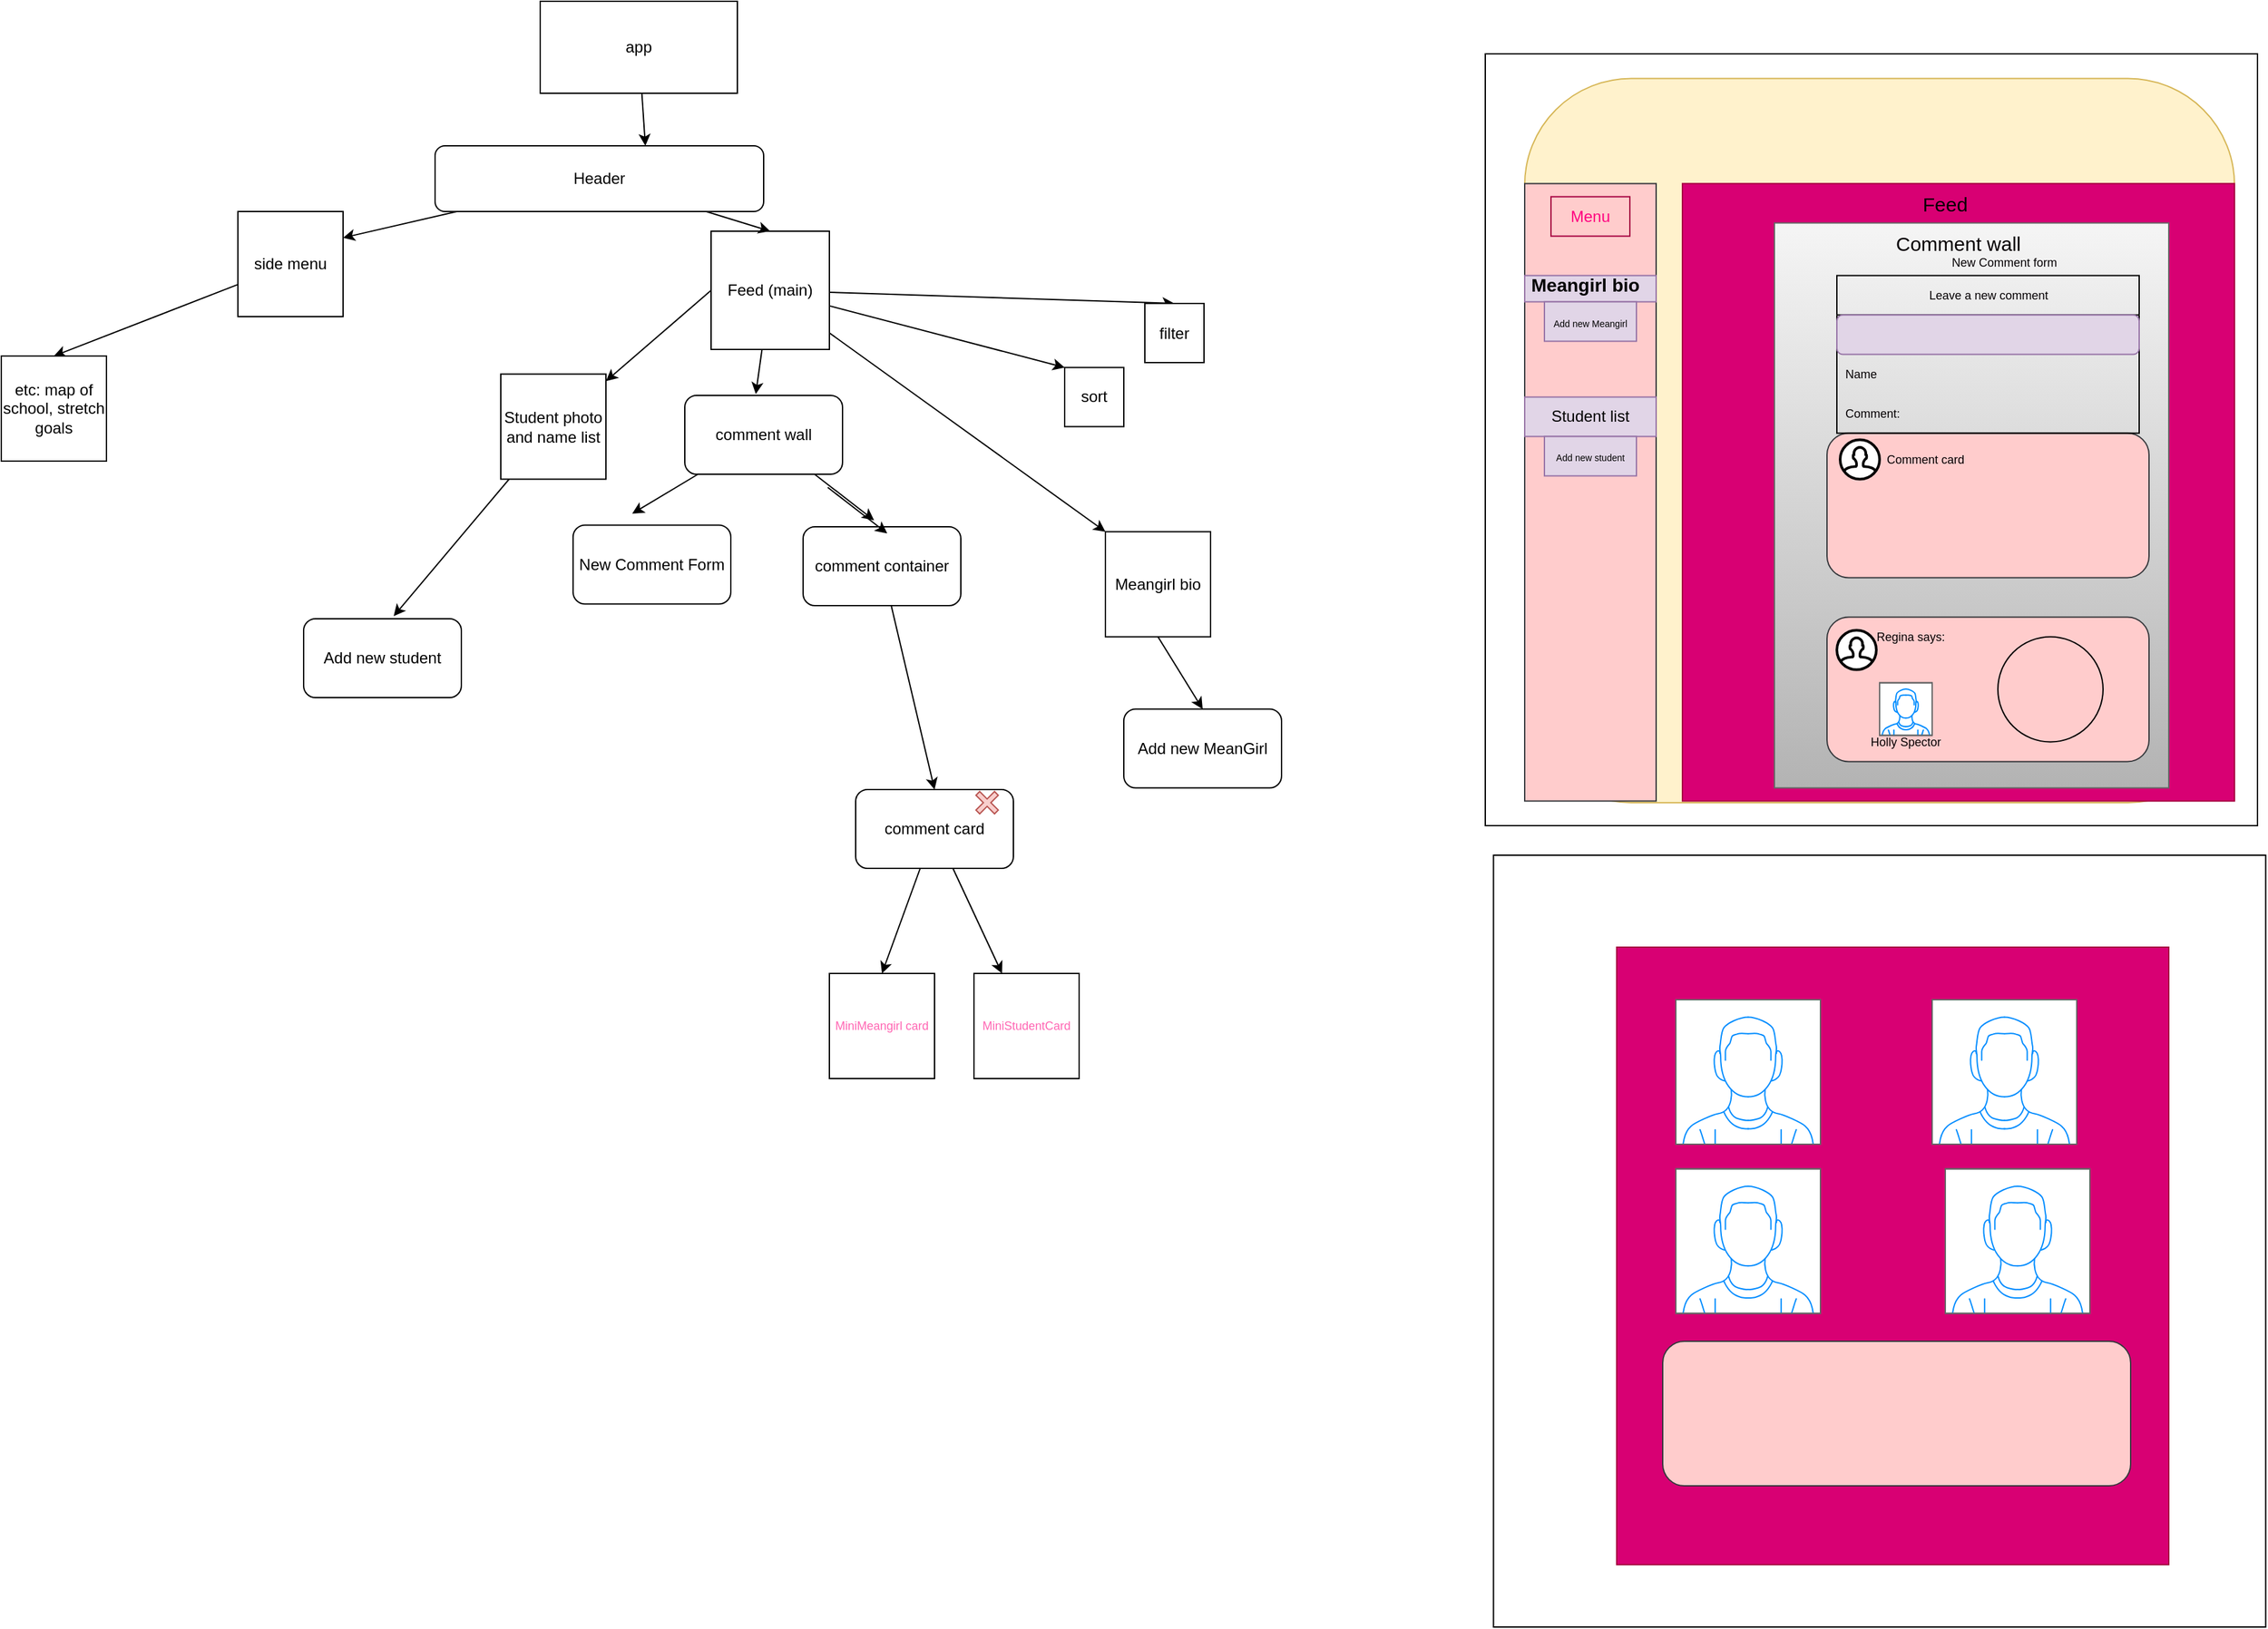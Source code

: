 <mxfile>
    <diagram id="7IIlLhhgRSBiYzWWR_qT" name="Page-1">
        <mxGraphModel dx="1485" dy="1476" grid="1" gridSize="10" guides="1" tooltips="1" connect="1" arrows="1" fold="1" page="1" pageScale="1" pageWidth="850" pageHeight="1100" math="0" shadow="0">
            <root>
                <mxCell id="0"/>
                <mxCell id="1" parent="0"/>
                <mxCell id="28" value="" style="whiteSpace=wrap;html=1;aspect=fixed;" parent="1" vertex="1">
                    <mxGeometry x="1059" width="587.5" height="587.5" as="geometry"/>
                </mxCell>
                <mxCell id="29" value="&lt;font color=&quot;#cc0066&quot;&gt;header&lt;/font&gt;" style="rounded=1;whiteSpace=wrap;html=1;fillColor=#fff2cc;strokeColor=#d6b656;" parent="1" vertex="1">
                    <mxGeometry x="1089" y="18.75" width="540" height="551.25" as="geometry"/>
                </mxCell>
                <mxCell id="40" value="" style="rounded=0;whiteSpace=wrap;html=1;fontSize=7;fillColor=#d80073;fontColor=#ffffff;strokeColor=#A50040;" parent="1" vertex="1">
                    <mxGeometry x="1209" y="98.75" width="420" height="470" as="geometry"/>
                </mxCell>
                <mxCell id="50" value="" style="rounded=0;whiteSpace=wrap;html=1;fontSize=15;fillColor=#f5f5f5;gradientColor=#b3b3b3;strokeColor=#666666;" parent="1" vertex="1">
                    <mxGeometry x="1279" y="128.75" width="300" height="430" as="geometry"/>
                </mxCell>
                <mxCell id="8" style="edgeStyle=none;html=1;" parent="1" source="2" edge="1">
                    <mxGeometry relative="1" as="geometry">
                        <mxPoint x="420" y="70" as="targetPoint"/>
                    </mxGeometry>
                </mxCell>
                <mxCell id="2" value="app" style="whiteSpace=wrap;html=1;" parent="1" vertex="1">
                    <mxGeometry x="340" y="-40" width="150" height="70" as="geometry"/>
                </mxCell>
                <mxCell id="63" style="edgeStyle=none;html=1;entryX=0.571;entryY=-0.033;entryDx=0;entryDy=0;entryPerimeter=0;fontSize=9;fontColor=#050003;" parent="1" source="3" target="62" edge="1">
                    <mxGeometry relative="1" as="geometry"/>
                </mxCell>
                <mxCell id="3" value="Student photo and name list" style="whiteSpace=wrap;html=1;aspect=fixed;" parent="1" vertex="1">
                    <mxGeometry x="310" y="243.75" width="80" height="80" as="geometry"/>
                </mxCell>
                <mxCell id="20" style="edgeStyle=none;html=1;entryX=0.45;entryY=-0.017;entryDx=0;entryDy=0;entryPerimeter=0;" parent="1" source="4" target="15" edge="1">
                    <mxGeometry relative="1" as="geometry"/>
                </mxCell>
                <mxCell id="83" style="edgeStyle=none;html=1;fontSize=9;fontColor=#FF66B3;entryX=0;entryY=0;entryDx=0;entryDy=0;" parent="1" source="4" target="81" edge="1">
                    <mxGeometry relative="1" as="geometry">
                        <mxPoint x="620" y="250" as="targetPoint"/>
                    </mxGeometry>
                </mxCell>
                <mxCell id="84" style="edgeStyle=none;html=1;entryX=0.5;entryY=0;entryDx=0;entryDy=0;fontSize=9;fontColor=#FF66B3;" parent="1" source="4" target="82" edge="1">
                    <mxGeometry relative="1" as="geometry"/>
                </mxCell>
                <mxCell id="92" style="edgeStyle=none;html=1;entryX=0;entryY=0;entryDx=0;entryDy=0;fontSize=9;fontColor=#FF66B3;" parent="1" source="4" target="6" edge="1">
                    <mxGeometry relative="1" as="geometry"/>
                </mxCell>
                <mxCell id="4" value="Feed (main)" style="whiteSpace=wrap;html=1;aspect=fixed;" parent="1" vertex="1">
                    <mxGeometry x="470" y="135" width="90" height="90" as="geometry"/>
                </mxCell>
                <mxCell id="24" value="" style="edgeStyle=none;html=1;exitX=0;exitY=0.5;exitDx=0;exitDy=0;" parent="1" source="4" target="3" edge="1">
                    <mxGeometry relative="1" as="geometry"/>
                </mxCell>
                <mxCell id="25" style="edgeStyle=none;html=1;entryX=0.5;entryY=0;entryDx=0;entryDy=0;" parent="1" source="5" target="23" edge="1">
                    <mxGeometry relative="1" as="geometry"/>
                </mxCell>
                <mxCell id="5" value="side menu" style="whiteSpace=wrap;html=1;aspect=fixed;" parent="1" vertex="1">
                    <mxGeometry x="110" y="120" width="80" height="80" as="geometry"/>
                </mxCell>
                <mxCell id="6" value="Meangirl bio" style="whiteSpace=wrap;html=1;aspect=fixed;" parent="1" vertex="1">
                    <mxGeometry x="770" y="363.75" width="80" height="80" as="geometry"/>
                </mxCell>
                <mxCell id="22" style="edgeStyle=none;html=1;entryX=0.5;entryY=0;entryDx=0;entryDy=0;" parent="1" source="14" target="16" edge="1">
                    <mxGeometry relative="1" as="geometry"/>
                </mxCell>
                <mxCell id="14" value="comment container" style="rounded=1;whiteSpace=wrap;html=1;" parent="1" vertex="1">
                    <mxGeometry x="540" y="360" width="120" height="60" as="geometry"/>
                </mxCell>
                <mxCell id="21" style="edgeStyle=none;html=1;entryX=0.45;entryY=-0.083;entryDx=0;entryDy=0;entryPerimeter=0;" parent="1" source="15" target="14" edge="1">
                    <mxGeometry relative="1" as="geometry"/>
                </mxCell>
                <mxCell id="60" style="edgeStyle=none;html=1;fontSize=9;fontColor=#050003;" parent="1" source="15" edge="1">
                    <mxGeometry relative="1" as="geometry">
                        <mxPoint x="410" y="350" as="targetPoint"/>
                    </mxGeometry>
                </mxCell>
                <mxCell id="15" value="comment wall" style="rounded=1;whiteSpace=wrap;html=1;" parent="1" vertex="1">
                    <mxGeometry x="450" y="260" width="120" height="60" as="geometry"/>
                </mxCell>
                <mxCell id="78" style="edgeStyle=none;html=1;entryX=0.5;entryY=0;entryDx=0;entryDy=0;fontSize=9;fontColor=#FF66B3;" parent="1" source="16" target="76" edge="1">
                    <mxGeometry relative="1" as="geometry"/>
                </mxCell>
                <mxCell id="79" style="edgeStyle=none;html=1;fontSize=9;fontColor=#FF66B3;" parent="1" source="16" target="77" edge="1">
                    <mxGeometry relative="1" as="geometry"/>
                </mxCell>
                <mxCell id="16" value="comment card" style="rounded=1;whiteSpace=wrap;html=1;" parent="1" vertex="1">
                    <mxGeometry x="580" y="560" width="120" height="60" as="geometry"/>
                </mxCell>
                <mxCell id="18" style="edgeStyle=none;html=1;entryX=1;entryY=0.25;entryDx=0;entryDy=0;" parent="1" source="17" target="5" edge="1">
                    <mxGeometry relative="1" as="geometry">
                        <mxPoint x="220" y="150" as="targetPoint"/>
                    </mxGeometry>
                </mxCell>
                <mxCell id="19" style="edgeStyle=none;html=1;entryX=0.5;entryY=0;entryDx=0;entryDy=0;" parent="1" source="17" target="4" edge="1">
                    <mxGeometry relative="1" as="geometry"/>
                </mxCell>
                <mxCell id="17" value="Header" style="rounded=1;whiteSpace=wrap;html=1;" parent="1" vertex="1">
                    <mxGeometry x="260" y="70" width="250" height="50" as="geometry"/>
                </mxCell>
                <mxCell id="23" value="etc: map of school, stretch goals" style="whiteSpace=wrap;html=1;aspect=fixed;" parent="1" vertex="1">
                    <mxGeometry x="-70" y="230" width="80" height="80" as="geometry"/>
                </mxCell>
                <mxCell id="26" value="Add new MeanGirl" style="rounded=1;whiteSpace=wrap;html=1;" parent="1" vertex="1">
                    <mxGeometry x="784" y="498.75" width="120" height="60" as="geometry"/>
                </mxCell>
                <mxCell id="30" value="" style="rounded=0;whiteSpace=wrap;html=1;rotation=90;fillColor=#ffcccc;strokeColor=#36393d;" parent="1" vertex="1">
                    <mxGeometry x="904" y="283.75" width="470" height="100" as="geometry"/>
                </mxCell>
                <mxCell id="33" value="&lt;font color=&quot;#ff0080&quot;&gt;Menu&lt;/font&gt;" style="text;html=1;strokeColor=#A50040;fillColor=none;align=center;verticalAlign=middle;whiteSpace=wrap;rounded=0;fontColor=#ffffff;" parent="1" vertex="1">
                    <mxGeometry x="1109" y="108.75" width="60" height="30" as="geometry"/>
                </mxCell>
                <mxCell id="37" value="Student list" style="text;html=1;strokeColor=#9673a6;fillColor=#e1d5e7;align=center;verticalAlign=middle;whiteSpace=wrap;rounded=0;" parent="1" vertex="1">
                    <mxGeometry x="1089" y="261.25" width="100" height="30" as="geometry"/>
                </mxCell>
                <mxCell id="38" value="&lt;h1 style=&quot;font-size: 14px;&quot;&gt;&lt;span style=&quot;background-color: initial;&quot;&gt;&lt;font style=&quot;font-size: 14px;&quot;&gt;Meangirl bio&lt;/font&gt;&lt;/span&gt;&lt;/h1&gt;&lt;h1 style=&quot;&quot;&gt;&lt;br&gt;&lt;/h1&gt;" style="text;html=1;strokeColor=#9673a6;fillColor=#e1d5e7;spacing=5;spacingTop=-20;whiteSpace=wrap;overflow=hidden;rounded=0;" parent="1" vertex="1">
                    <mxGeometry x="1089" y="168.75" width="100" height="20" as="geometry"/>
                </mxCell>
                <mxCell id="39" value="&lt;font style=&quot;font-size: 7px;&quot;&gt;Add new Meangirl&lt;/font&gt;" style="text;html=1;strokeColor=#9673a6;fillColor=#e1d5e7;align=center;verticalAlign=middle;whiteSpace=wrap;rounded=0;" parent="1" vertex="1">
                    <mxGeometry x="1104" y="188.75" width="70" height="30" as="geometry"/>
                </mxCell>
                <mxCell id="41" value="&lt;font color=&quot;#050003&quot; style=&quot;font-size: 15px;&quot;&gt;Feed&lt;/font&gt;" style="text;html=1;strokeColor=none;fillColor=none;align=center;verticalAlign=middle;whiteSpace=wrap;rounded=0;fontSize=7;" parent="1" vertex="1">
                    <mxGeometry x="1349" y="88.75" width="120" height="50" as="geometry"/>
                </mxCell>
                <mxCell id="43" value="" style="rounded=1;whiteSpace=wrap;html=1;fontSize=15;fillColor=#ffcccc;strokeColor=#36393d;" parent="1" vertex="1">
                    <mxGeometry x="1319" y="288.75" width="245" height="110" as="geometry"/>
                </mxCell>
                <mxCell id="44" value="" style="rounded=1;whiteSpace=wrap;html=1;fontSize=15;fillColor=#ffcccc;strokeColor=#36393d;" parent="1" vertex="1">
                    <mxGeometry x="1319" y="428.75" width="245" height="110" as="geometry"/>
                </mxCell>
                <mxCell id="49" value="&lt;font color=&quot;#050003&quot; style=&quot;font-size: 15px;&quot;&gt;Comment wall&lt;/font&gt;" style="text;html=1;strokeColor=none;fillColor=none;align=center;verticalAlign=middle;whiteSpace=wrap;rounded=0;fontSize=7;" parent="1" vertex="1">
                    <mxGeometry x="1359" y="118.75" width="120" height="50" as="geometry"/>
                </mxCell>
                <mxCell id="51" value="&lt;font color=&quot;#050003&quot; style=&quot;font-size: 9px;&quot;&gt;New Comment form&lt;/font&gt;" style="text;html=1;strokeColor=none;fillColor=none;align=center;verticalAlign=middle;whiteSpace=wrap;rounded=0;fontSize=7;" parent="1" vertex="1">
                    <mxGeometry x="1389" y="128.75" width="130" height="60" as="geometry"/>
                </mxCell>
                <mxCell id="52" value="&lt;font color=&quot;#050003&quot; style=&quot;font-size: 9px;&quot;&gt;Comment card&lt;/font&gt;" style="text;html=1;strokeColor=none;fillColor=none;align=center;verticalAlign=middle;whiteSpace=wrap;rounded=0;fontSize=7;" parent="1" vertex="1">
                    <mxGeometry x="1329" y="278.75" width="130" height="60" as="geometry"/>
                </mxCell>
                <mxCell id="53" value="&lt;font color=&quot;#050003&quot; style=&quot;font-size: 9px;&quot;&gt;Regina says:&amp;nbsp;&lt;/font&gt;" style="text;html=1;strokeColor=none;fillColor=none;align=center;verticalAlign=middle;whiteSpace=wrap;rounded=0;fontSize=7;" parent="1" vertex="1">
                    <mxGeometry x="1319" y="418.75" width="130" height="50" as="geometry"/>
                </mxCell>
                <mxCell id="54" value="Leave a new comment" style="swimlane;fontStyle=0;childLayout=stackLayout;horizontal=1;startSize=30;horizontalStack=0;resizeParent=1;resizeParentMax=0;resizeLast=0;collapsible=1;marginBottom=0;whiteSpace=wrap;html=1;fontSize=9;fontColor=#050003;fillColor=none;" parent="1" vertex="1">
                    <mxGeometry x="1326.5" y="168.75" width="230" height="120" as="geometry"/>
                </mxCell>
                <mxCell id="42" value="" style="rounded=1;whiteSpace=wrap;html=1;fontSize=15;fillColor=#e1d5e7;strokeColor=#9673a6;" parent="54" vertex="1">
                    <mxGeometry y="30" width="230" height="30" as="geometry"/>
                </mxCell>
                <mxCell id="55" value="Name" style="text;strokeColor=none;fillColor=none;align=left;verticalAlign=middle;spacingLeft=4;spacingRight=4;overflow=hidden;points=[[0,0.5],[1,0.5]];portConstraint=eastwest;rotatable=0;whiteSpace=wrap;html=1;fontSize=9;fontColor=#050003;" parent="54" vertex="1">
                    <mxGeometry y="60" width="230" height="30" as="geometry"/>
                </mxCell>
                <mxCell id="56" value="Comment:" style="text;strokeColor=none;fillColor=none;align=left;verticalAlign=middle;spacingLeft=4;spacingRight=4;overflow=hidden;points=[[0,0.5],[1,0.5]];portConstraint=eastwest;rotatable=0;whiteSpace=wrap;html=1;fontSize=9;fontColor=#050003;" parent="54" vertex="1">
                    <mxGeometry y="90" width="230" height="30" as="geometry"/>
                </mxCell>
                <mxCell id="58" value="New Comment Form" style="rounded=1;whiteSpace=wrap;html=1;" parent="1" vertex="1">
                    <mxGeometry x="365" y="358.75" width="120" height="60" as="geometry"/>
                </mxCell>
                <mxCell id="59" style="edgeStyle=none;html=1;entryX=0.45;entryY=-0.083;entryDx=0;entryDy=0;entryPerimeter=0;" parent="1" edge="1">
                    <mxGeometry relative="1" as="geometry">
                        <mxPoint x="558.757" y="330" as="sourcePoint"/>
                        <mxPoint x="604" y="365.02" as="targetPoint"/>
                    </mxGeometry>
                </mxCell>
                <mxCell id="62" value="Add new student" style="rounded=1;whiteSpace=wrap;html=1;" parent="1" vertex="1">
                    <mxGeometry x="160" y="430" width="120" height="60" as="geometry"/>
                </mxCell>
                <mxCell id="66" value="&lt;font style=&quot;font-size: 7px;&quot;&gt;Add new student&lt;/font&gt;" style="text;html=1;strokeColor=#9673a6;fillColor=#e1d5e7;align=center;verticalAlign=middle;whiteSpace=wrap;rounded=0;" parent="1" vertex="1">
                    <mxGeometry x="1104" y="291.25" width="70" height="30" as="geometry"/>
                </mxCell>
                <mxCell id="67" value="" style="verticalLabelPosition=bottom;shadow=0;dashed=0;align=center;html=1;verticalAlign=top;strokeWidth=1;shape=mxgraph.mockup.containers.userMale;strokeColor=#666666;strokeColor2=#008cff;fontSize=9;fontColor=#050003;fillColor=none;" parent="1" vertex="1">
                    <mxGeometry x="1359" y="478.75" width="40" height="40" as="geometry"/>
                </mxCell>
                <mxCell id="68" value="" style="html=1;verticalLabelPosition=bottom;align=center;labelBackgroundColor=#ffffff;verticalAlign=top;strokeWidth=2;shadow=0;dashed=0;shape=mxgraph.ios7.icons.user;fontSize=9;" parent="1" vertex="1">
                    <mxGeometry x="1329" y="293.75" width="30" height="30" as="geometry"/>
                </mxCell>
                <mxCell id="69" value="" style="html=1;verticalLabelPosition=bottom;align=center;labelBackgroundColor=#ffffff;verticalAlign=top;strokeWidth=2;shadow=0;dashed=0;shape=mxgraph.ios7.icons.user;fontSize=9;" parent="1" vertex="1">
                    <mxGeometry x="1326.5" y="438.75" width="30" height="30" as="geometry"/>
                </mxCell>
                <mxCell id="71" value="" style="ellipse;whiteSpace=wrap;html=1;aspect=fixed;fontSize=9;fontColor=#050003;fillColor=none;" parent="1" vertex="1">
                    <mxGeometry x="1449" y="443.75" width="80" height="80" as="geometry"/>
                </mxCell>
                <mxCell id="72" value="&lt;font color=&quot;#050003&quot; style=&quot;font-size: 9px;&quot;&gt;Holly Spector&lt;/font&gt;" style="text;html=1;strokeColor=none;fillColor=none;align=center;verticalAlign=middle;whiteSpace=wrap;rounded=0;fontSize=7;" parent="1" vertex="1">
                    <mxGeometry x="1314" y="498.75" width="130" height="50" as="geometry"/>
                </mxCell>
                <mxCell id="76" value="&lt;font color=&quot;#ff66b3&quot;&gt;MiniMeangirl card&lt;/font&gt;" style="whiteSpace=wrap;html=1;aspect=fixed;fontSize=9;fontColor=#050003;fillColor=default;" parent="1" vertex="1">
                    <mxGeometry x="560" y="700" width="80" height="80" as="geometry"/>
                </mxCell>
                <mxCell id="77" value="&lt;font color=&quot;#ff66b3&quot;&gt;MiniStudentCard&lt;/font&gt;" style="whiteSpace=wrap;html=1;aspect=fixed;fontSize=9;fontColor=#050003;fillColor=default;" parent="1" vertex="1">
                    <mxGeometry x="670" y="700" width="80" height="80" as="geometry"/>
                </mxCell>
                <mxCell id="80" value="" style="shape=cross;whiteSpace=wrap;html=1;fontSize=9;fillColor=#f8cecc;rotation=45;strokeColor=#b85450;" parent="1" vertex="1">
                    <mxGeometry x="670" y="560" width="20" height="20" as="geometry"/>
                </mxCell>
                <mxCell id="81" value="sort" style="whiteSpace=wrap;html=1;aspect=fixed;" parent="1" vertex="1">
                    <mxGeometry x="739" y="238.75" width="45" height="45" as="geometry"/>
                </mxCell>
                <mxCell id="82" value="filter" style="whiteSpace=wrap;html=1;aspect=fixed;" parent="1" vertex="1">
                    <mxGeometry x="800" y="190" width="45" height="45" as="geometry"/>
                </mxCell>
                <mxCell id="85" value="" style="whiteSpace=wrap;html=1;aspect=fixed;" parent="1" vertex="1">
                    <mxGeometry x="1065.25" y="610" width="587.5" height="587.5" as="geometry"/>
                </mxCell>
                <mxCell id="86" value="" style="rounded=0;whiteSpace=wrap;html=1;fontSize=7;fillColor=#d80073;fontColor=#ffffff;strokeColor=#A50040;" parent="1" vertex="1">
                    <mxGeometry x="1159" y="680" width="420" height="470" as="geometry"/>
                </mxCell>
                <mxCell id="87" value="" style="verticalLabelPosition=bottom;shadow=0;dashed=0;align=center;html=1;verticalAlign=top;strokeWidth=1;shape=mxgraph.mockup.containers.userMale;strokeColor=#666666;strokeColor2=#008cff;fontSize=9;fontColor=#050003;fillColor=none;" parent="1" vertex="1">
                    <mxGeometry x="1204" y="720" width="110" height="110" as="geometry"/>
                </mxCell>
                <mxCell id="88" value="" style="verticalLabelPosition=bottom;shadow=0;dashed=0;align=center;html=1;verticalAlign=top;strokeWidth=1;shape=mxgraph.mockup.containers.userMale;strokeColor=#666666;strokeColor2=#008cff;fontSize=9;fontColor=#050003;fillColor=none;" parent="1" vertex="1">
                    <mxGeometry x="1204" y="848.75" width="110" height="110" as="geometry"/>
                </mxCell>
                <mxCell id="89" value="" style="verticalLabelPosition=bottom;shadow=0;dashed=0;align=center;html=1;verticalAlign=top;strokeWidth=1;shape=mxgraph.mockup.containers.userMale;strokeColor=#666666;strokeColor2=#008cff;fontSize=9;fontColor=#050003;fillColor=none;" parent="1" vertex="1">
                    <mxGeometry x="1399" y="720" width="110" height="110" as="geometry"/>
                </mxCell>
                <mxCell id="90" value="" style="verticalLabelPosition=bottom;shadow=0;dashed=0;align=center;html=1;verticalAlign=top;strokeWidth=1;shape=mxgraph.mockup.containers.userMale;strokeColor=#666666;strokeColor2=#008cff;fontSize=9;fontColor=#050003;fillColor=none;" parent="1" vertex="1">
                    <mxGeometry x="1409" y="848.75" width="110" height="110" as="geometry"/>
                </mxCell>
                <mxCell id="91" value="" style="rounded=1;whiteSpace=wrap;html=1;fontSize=15;fillColor=#ffcccc;strokeColor=#36393d;" parent="1" vertex="1">
                    <mxGeometry x="1194" y="980" width="356" height="110" as="geometry"/>
                </mxCell>
                <mxCell id="93" style="edgeStyle=none;html=1;entryX=0.5;entryY=0;entryDx=0;entryDy=0;fontSize=9;fontColor=#FF66B3;" parent="1" target="26" edge="1">
                    <mxGeometry relative="1" as="geometry">
                        <mxPoint x="810" y="443.746" as="sourcePoint"/>
                        <mxPoint x="1020" y="595.07" as="targetPoint"/>
                    </mxGeometry>
                </mxCell>
            </root>
        </mxGraphModel>
    </diagram>
</mxfile>